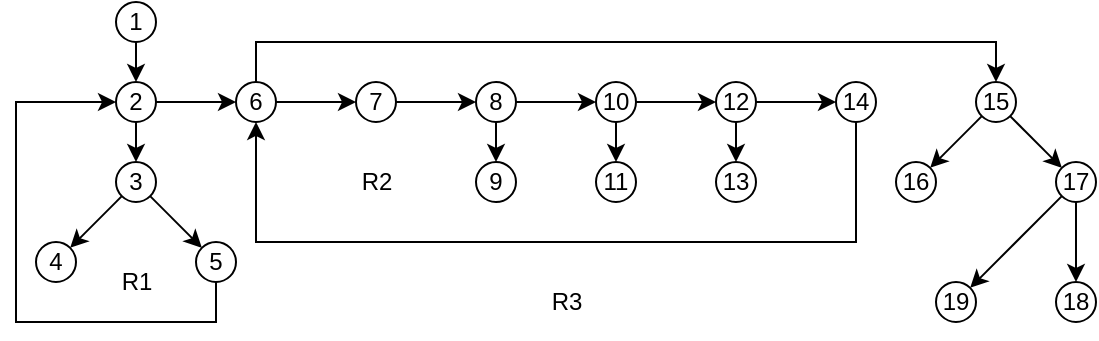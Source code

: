 <mxfile version="14.1.2" type="github" pages="2">
  <diagram id="KCM8j_hjSvXo8HkTO5tl" name="Page-1">
    <mxGraphModel dx="782" dy="437" grid="1" gridSize="10" guides="1" tooltips="1" connect="1" arrows="1" fold="1" page="1" pageScale="1" pageWidth="1169" pageHeight="1654" math="0" shadow="0">
      <root>
        <mxCell id="0" />
        <mxCell id="1" parent="0" />
        <mxCell id="zPySJcfvtIZflKWtnCa5-7" style="rounded=0;orthogonalLoop=1;jettySize=auto;html=1;exitX=0.5;exitY=1;exitDx=0;exitDy=0;entryX=0.5;entryY=0;entryDx=0;entryDy=0;" parent="1" source="zPySJcfvtIZflKWtnCa5-1" target="zPySJcfvtIZflKWtnCa5-2" edge="1">
          <mxGeometry relative="1" as="geometry" />
        </mxCell>
        <mxCell id="zPySJcfvtIZflKWtnCa5-1" value="1" style="ellipse;whiteSpace=wrap;html=1;aspect=fixed;" parent="1" vertex="1">
          <mxGeometry x="90" y="60" width="20" height="20" as="geometry" />
        </mxCell>
        <mxCell id="zPySJcfvtIZflKWtnCa5-8" style="rounded=0;orthogonalLoop=1;jettySize=auto;html=1;exitX=0.5;exitY=1;exitDx=0;exitDy=0;entryX=0.5;entryY=0;entryDx=0;entryDy=0;" parent="1" source="zPySJcfvtIZflKWtnCa5-2" target="zPySJcfvtIZflKWtnCa5-3" edge="1">
          <mxGeometry relative="1" as="geometry" />
        </mxCell>
        <mxCell id="zPySJcfvtIZflKWtnCa5-14" style="edgeStyle=none;rounded=0;orthogonalLoop=1;jettySize=auto;html=1;exitX=1;exitY=0.5;exitDx=0;exitDy=0;entryX=0;entryY=0.5;entryDx=0;entryDy=0;" parent="1" source="zPySJcfvtIZflKWtnCa5-2" target="zPySJcfvtIZflKWtnCa5-13" edge="1">
          <mxGeometry relative="1" as="geometry" />
        </mxCell>
        <mxCell id="zPySJcfvtIZflKWtnCa5-2" value="2" style="ellipse;whiteSpace=wrap;html=1;aspect=fixed;" parent="1" vertex="1">
          <mxGeometry x="90" y="100" width="20" height="20" as="geometry" />
        </mxCell>
        <mxCell id="zPySJcfvtIZflKWtnCa5-9" style="edgeStyle=none;rounded=0;orthogonalLoop=1;jettySize=auto;html=1;exitX=0;exitY=1;exitDx=0;exitDy=0;entryX=1;entryY=0;entryDx=0;entryDy=0;" parent="1" source="zPySJcfvtIZflKWtnCa5-3" target="zPySJcfvtIZflKWtnCa5-5" edge="1">
          <mxGeometry relative="1" as="geometry" />
        </mxCell>
        <mxCell id="zPySJcfvtIZflKWtnCa5-11" style="edgeStyle=none;rounded=0;orthogonalLoop=1;jettySize=auto;html=1;exitX=1;exitY=1;exitDx=0;exitDy=0;entryX=0;entryY=0;entryDx=0;entryDy=0;" parent="1" source="zPySJcfvtIZflKWtnCa5-3" target="zPySJcfvtIZflKWtnCa5-4" edge="1">
          <mxGeometry relative="1" as="geometry" />
        </mxCell>
        <mxCell id="zPySJcfvtIZflKWtnCa5-3" value="3" style="ellipse;whiteSpace=wrap;html=1;aspect=fixed;" parent="1" vertex="1">
          <mxGeometry x="90" y="140" width="20" height="20" as="geometry" />
        </mxCell>
        <mxCell id="zPySJcfvtIZflKWtnCa5-12" style="edgeStyle=none;rounded=0;orthogonalLoop=1;jettySize=auto;html=1;exitX=0.5;exitY=1;exitDx=0;exitDy=0;entryX=0;entryY=0.5;entryDx=0;entryDy=0;" parent="1" source="zPySJcfvtIZflKWtnCa5-4" target="zPySJcfvtIZflKWtnCa5-2" edge="1">
          <mxGeometry relative="1" as="geometry">
            <Array as="points">
              <mxPoint x="140" y="220" />
              <mxPoint x="40" y="220" />
              <mxPoint x="40" y="110" />
            </Array>
          </mxGeometry>
        </mxCell>
        <mxCell id="zPySJcfvtIZflKWtnCa5-4" value="5" style="ellipse;whiteSpace=wrap;html=1;aspect=fixed;" parent="1" vertex="1">
          <mxGeometry x="130" y="180" width="20" height="20" as="geometry" />
        </mxCell>
        <mxCell id="zPySJcfvtIZflKWtnCa5-5" value="4" style="ellipse;whiteSpace=wrap;html=1;aspect=fixed;" parent="1" vertex="1">
          <mxGeometry x="50" y="180" width="20" height="20" as="geometry" />
        </mxCell>
        <mxCell id="zPySJcfvtIZflKWtnCa5-16" style="edgeStyle=none;rounded=0;orthogonalLoop=1;jettySize=auto;html=1;exitX=1;exitY=0.5;exitDx=0;exitDy=0;entryX=0;entryY=0.5;entryDx=0;entryDy=0;" parent="1" source="zPySJcfvtIZflKWtnCa5-13" target="zPySJcfvtIZflKWtnCa5-15" edge="1">
          <mxGeometry relative="1" as="geometry" />
        </mxCell>
        <mxCell id="zPySJcfvtIZflKWtnCa5-41" style="edgeStyle=none;rounded=0;orthogonalLoop=1;jettySize=auto;html=1;exitX=0.5;exitY=0;exitDx=0;exitDy=0;entryX=0.5;entryY=0;entryDx=0;entryDy=0;" parent="1" source="zPySJcfvtIZflKWtnCa5-13" target="zPySJcfvtIZflKWtnCa5-34" edge="1">
          <mxGeometry relative="1" as="geometry">
            <Array as="points">
              <mxPoint x="160" y="80" />
              <mxPoint x="530" y="80" />
            </Array>
          </mxGeometry>
        </mxCell>
        <mxCell id="zPySJcfvtIZflKWtnCa5-13" value="6" style="ellipse;whiteSpace=wrap;html=1;aspect=fixed;" parent="1" vertex="1">
          <mxGeometry x="150" y="100" width="20" height="20" as="geometry" />
        </mxCell>
        <mxCell id="zPySJcfvtIZflKWtnCa5-26" style="edgeStyle=none;rounded=0;orthogonalLoop=1;jettySize=auto;html=1;exitX=1;exitY=0.5;exitDx=0;exitDy=0;entryX=0;entryY=0.5;entryDx=0;entryDy=0;" parent="1" source="zPySJcfvtIZflKWtnCa5-15" target="zPySJcfvtIZflKWtnCa5-17" edge="1">
          <mxGeometry relative="1" as="geometry" />
        </mxCell>
        <mxCell id="zPySJcfvtIZflKWtnCa5-15" value="7" style="ellipse;whiteSpace=wrap;html=1;aspect=fixed;" parent="1" vertex="1">
          <mxGeometry x="210" y="100" width="20" height="20" as="geometry" />
        </mxCell>
        <mxCell id="zPySJcfvtIZflKWtnCa5-27" style="edgeStyle=none;rounded=0;orthogonalLoop=1;jettySize=auto;html=1;exitX=1;exitY=0.5;exitDx=0;exitDy=0;entryX=0;entryY=0.5;entryDx=0;entryDy=0;" parent="1" source="zPySJcfvtIZflKWtnCa5-17" target="zPySJcfvtIZflKWtnCa5-20" edge="1">
          <mxGeometry relative="1" as="geometry" />
        </mxCell>
        <mxCell id="zPySJcfvtIZflKWtnCa5-30" style="edgeStyle=none;rounded=0;orthogonalLoop=1;jettySize=auto;html=1;exitX=0.5;exitY=1;exitDx=0;exitDy=0;entryX=0.5;entryY=0;entryDx=0;entryDy=0;" parent="1" source="zPySJcfvtIZflKWtnCa5-17" target="zPySJcfvtIZflKWtnCa5-19" edge="1">
          <mxGeometry relative="1" as="geometry" />
        </mxCell>
        <mxCell id="zPySJcfvtIZflKWtnCa5-17" value="8" style="ellipse;whiteSpace=wrap;html=1;aspect=fixed;" parent="1" vertex="1">
          <mxGeometry x="270" y="100" width="20" height="20" as="geometry" />
        </mxCell>
        <mxCell id="zPySJcfvtIZflKWtnCa5-19" value="9" style="ellipse;whiteSpace=wrap;html=1;aspect=fixed;" parent="1" vertex="1">
          <mxGeometry x="270" y="140" width="20" height="20" as="geometry" />
        </mxCell>
        <mxCell id="zPySJcfvtIZflKWtnCa5-28" style="edgeStyle=none;rounded=0;orthogonalLoop=1;jettySize=auto;html=1;exitX=1;exitY=0.5;exitDx=0;exitDy=0;entryX=0;entryY=0.5;entryDx=0;entryDy=0;" parent="1" source="zPySJcfvtIZflKWtnCa5-20" target="zPySJcfvtIZflKWtnCa5-21" edge="1">
          <mxGeometry relative="1" as="geometry" />
        </mxCell>
        <mxCell id="zPySJcfvtIZflKWtnCa5-31" style="edgeStyle=none;rounded=0;orthogonalLoop=1;jettySize=auto;html=1;exitX=0.5;exitY=1;exitDx=0;exitDy=0;entryX=0.5;entryY=0;entryDx=0;entryDy=0;" parent="1" source="zPySJcfvtIZflKWtnCa5-20" target="zPySJcfvtIZflKWtnCa5-23" edge="1">
          <mxGeometry relative="1" as="geometry" />
        </mxCell>
        <mxCell id="zPySJcfvtIZflKWtnCa5-20" value="10" style="ellipse;whiteSpace=wrap;html=1;aspect=fixed;" parent="1" vertex="1">
          <mxGeometry x="330" y="100" width="20" height="20" as="geometry" />
        </mxCell>
        <mxCell id="zPySJcfvtIZflKWtnCa5-29" style="edgeStyle=none;rounded=0;orthogonalLoop=1;jettySize=auto;html=1;exitX=1;exitY=0.5;exitDx=0;exitDy=0;entryX=0;entryY=0.5;entryDx=0;entryDy=0;" parent="1" source="zPySJcfvtIZflKWtnCa5-21" target="zPySJcfvtIZflKWtnCa5-22" edge="1">
          <mxGeometry relative="1" as="geometry" />
        </mxCell>
        <mxCell id="zPySJcfvtIZflKWtnCa5-32" style="edgeStyle=none;rounded=0;orthogonalLoop=1;jettySize=auto;html=1;exitX=0.5;exitY=1;exitDx=0;exitDy=0;entryX=0.5;entryY=0;entryDx=0;entryDy=0;" parent="1" source="zPySJcfvtIZflKWtnCa5-21" target="zPySJcfvtIZflKWtnCa5-24" edge="1">
          <mxGeometry relative="1" as="geometry" />
        </mxCell>
        <mxCell id="zPySJcfvtIZflKWtnCa5-21" value="12" style="ellipse;whiteSpace=wrap;html=1;aspect=fixed;" parent="1" vertex="1">
          <mxGeometry x="390" y="100" width="20" height="20" as="geometry" />
        </mxCell>
        <mxCell id="zPySJcfvtIZflKWtnCa5-33" style="edgeStyle=none;rounded=0;orthogonalLoop=1;jettySize=auto;html=1;exitX=0.5;exitY=1;exitDx=0;exitDy=0;entryX=0.5;entryY=1;entryDx=0;entryDy=0;" parent="1" source="zPySJcfvtIZflKWtnCa5-22" target="zPySJcfvtIZflKWtnCa5-13" edge="1">
          <mxGeometry relative="1" as="geometry">
            <Array as="points">
              <mxPoint x="460" y="180" />
              <mxPoint x="160" y="180" />
            </Array>
          </mxGeometry>
        </mxCell>
        <mxCell id="zPySJcfvtIZflKWtnCa5-22" value="14" style="ellipse;whiteSpace=wrap;html=1;aspect=fixed;" parent="1" vertex="1">
          <mxGeometry x="450" y="100" width="20" height="20" as="geometry" />
        </mxCell>
        <mxCell id="zPySJcfvtIZflKWtnCa5-23" value="11" style="ellipse;whiteSpace=wrap;html=1;aspect=fixed;" parent="1" vertex="1">
          <mxGeometry x="330" y="140" width="20" height="20" as="geometry" />
        </mxCell>
        <mxCell id="zPySJcfvtIZflKWtnCa5-24" value="13" style="ellipse;whiteSpace=wrap;html=1;aspect=fixed;" parent="1" vertex="1">
          <mxGeometry x="390" y="140" width="20" height="20" as="geometry" />
        </mxCell>
        <mxCell id="zPySJcfvtIZflKWtnCa5-43" style="edgeStyle=none;rounded=0;orthogonalLoop=1;jettySize=auto;html=1;exitX=0;exitY=1;exitDx=0;exitDy=0;entryX=1;entryY=0;entryDx=0;entryDy=0;" parent="1" source="zPySJcfvtIZflKWtnCa5-34" target="zPySJcfvtIZflKWtnCa5-36" edge="1">
          <mxGeometry relative="1" as="geometry" />
        </mxCell>
        <mxCell id="zPySJcfvtIZflKWtnCa5-44" style="edgeStyle=none;rounded=0;orthogonalLoop=1;jettySize=auto;html=1;exitX=1;exitY=1;exitDx=0;exitDy=0;entryX=0;entryY=0;entryDx=0;entryDy=0;" parent="1" source="zPySJcfvtIZflKWtnCa5-34" target="zPySJcfvtIZflKWtnCa5-37" edge="1">
          <mxGeometry relative="1" as="geometry" />
        </mxCell>
        <mxCell id="zPySJcfvtIZflKWtnCa5-34" value="15" style="ellipse;whiteSpace=wrap;html=1;aspect=fixed;" parent="1" vertex="1">
          <mxGeometry x="520" y="100" width="20" height="20" as="geometry" />
        </mxCell>
        <mxCell id="zPySJcfvtIZflKWtnCa5-36" value="16" style="ellipse;whiteSpace=wrap;html=1;aspect=fixed;" parent="1" vertex="1">
          <mxGeometry x="480" y="140" width="20" height="20" as="geometry" />
        </mxCell>
        <mxCell id="zPySJcfvtIZflKWtnCa5-45" style="edgeStyle=none;rounded=0;orthogonalLoop=1;jettySize=auto;html=1;exitX=0;exitY=1;exitDx=0;exitDy=0;entryX=1;entryY=0;entryDx=0;entryDy=0;" parent="1" source="zPySJcfvtIZflKWtnCa5-37" target="zPySJcfvtIZflKWtnCa5-39" edge="1">
          <mxGeometry relative="1" as="geometry" />
        </mxCell>
        <mxCell id="zPySJcfvtIZflKWtnCa5-46" style="edgeStyle=none;rounded=0;orthogonalLoop=1;jettySize=auto;html=1;exitX=0.5;exitY=1;exitDx=0;exitDy=0;entryX=0.5;entryY=0;entryDx=0;entryDy=0;" parent="1" source="zPySJcfvtIZflKWtnCa5-37" target="zPySJcfvtIZflKWtnCa5-38" edge="1">
          <mxGeometry relative="1" as="geometry" />
        </mxCell>
        <mxCell id="zPySJcfvtIZflKWtnCa5-37" value="17" style="ellipse;whiteSpace=wrap;html=1;aspect=fixed;" parent="1" vertex="1">
          <mxGeometry x="560" y="140" width="20" height="20" as="geometry" />
        </mxCell>
        <mxCell id="zPySJcfvtIZflKWtnCa5-38" value="18" style="ellipse;whiteSpace=wrap;html=1;aspect=fixed;" parent="1" vertex="1">
          <mxGeometry x="560" y="200" width="20" height="20" as="geometry" />
        </mxCell>
        <mxCell id="zPySJcfvtIZflKWtnCa5-39" value="19" style="ellipse;whiteSpace=wrap;html=1;aspect=fixed;" parent="1" vertex="1">
          <mxGeometry x="500" y="200" width="20" height="20" as="geometry" />
        </mxCell>
        <mxCell id="zPySJcfvtIZflKWtnCa5-47" value="R1" style="text;html=1;align=center;verticalAlign=middle;resizable=0;points=[];autosize=1;" parent="1" vertex="1">
          <mxGeometry x="85" y="190" width="30" height="20" as="geometry" />
        </mxCell>
        <mxCell id="zPySJcfvtIZflKWtnCa5-48" value="R2" style="text;html=1;align=center;verticalAlign=middle;resizable=0;points=[];autosize=1;" parent="1" vertex="1">
          <mxGeometry x="205" y="140" width="30" height="20" as="geometry" />
        </mxCell>
        <mxCell id="zPySJcfvtIZflKWtnCa5-49" value="R3" style="text;html=1;align=center;verticalAlign=middle;resizable=0;points=[];autosize=1;" parent="1" vertex="1">
          <mxGeometry x="300" y="200" width="30" height="20" as="geometry" />
        </mxCell>
      </root>
    </mxGraphModel>
  </diagram>
  <diagram id="3Ceg3dhoGEjQvuUW_aWH" name="Page-2">
    <mxGraphModel dx="782" dy="437" grid="1" gridSize="10" guides="1" tooltips="1" connect="1" arrows="1" fold="1" page="1" pageScale="1" pageWidth="1169" pageHeight="1654" math="0" shadow="0">
      <root>
        <mxCell id="vU-5YkyQIvTQu3jGODYs-0" />
        <mxCell id="vU-5YkyQIvTQu3jGODYs-1" parent="vU-5YkyQIvTQu3jGODYs-0" />
        <mxCell id="vU-5YkyQIvTQu3jGODYs-46" style="rounded=0;orthogonalLoop=1;jettySize=auto;html=1;exitX=0.5;exitY=0;exitDx=0;exitDy=0;entryX=0;entryY=1;entryDx=0;entryDy=0;dashed=1;" edge="1" parent="vU-5YkyQIvTQu3jGODYs-1" source="vU-5YkyQIvTQu3jGODYs-3" target="vU-5YkyQIvTQu3jGODYs-45">
          <mxGeometry relative="1" as="geometry" />
        </mxCell>
        <mxCell id="vU-5YkyQIvTQu3jGODYs-3" value="1" style="ellipse;whiteSpace=wrap;html=1;aspect=fixed;" vertex="1" parent="vU-5YkyQIvTQu3jGODYs-1">
          <mxGeometry x="210" y="160" width="20" height="20" as="geometry" />
        </mxCell>
        <mxCell id="vU-5YkyQIvTQu3jGODYs-55" style="edgeStyle=none;rounded=0;orthogonalLoop=1;jettySize=auto;html=1;exitX=0.5;exitY=1;exitDx=0;exitDy=0;entryX=0.75;entryY=0;entryDx=0;entryDy=0;dashed=1;" edge="1" parent="vU-5YkyQIvTQu3jGODYs-1" source="vU-5YkyQIvTQu3jGODYs-9" target="vU-5YkyQIvTQu3jGODYs-54">
          <mxGeometry relative="1" as="geometry" />
        </mxCell>
        <mxCell id="vU-5YkyQIvTQu3jGODYs-9" value="3" style="ellipse;whiteSpace=wrap;html=1;aspect=fixed;" vertex="1" parent="vU-5YkyQIvTQu3jGODYs-1">
          <mxGeometry x="220" y="240" width="20" height="20" as="geometry" />
        </mxCell>
        <mxCell id="vU-5YkyQIvTQu3jGODYs-48" style="edgeStyle=none;rounded=0;orthogonalLoop=1;jettySize=auto;html=1;exitX=1;exitY=0;exitDx=0;exitDy=0;entryX=0.25;entryY=1;entryDx=0;entryDy=0;dashed=1;" edge="1" parent="vU-5YkyQIvTQu3jGODYs-1" source="vU-5YkyQIvTQu3jGODYs-11" target="vU-5YkyQIvTQu3jGODYs-45">
          <mxGeometry relative="1" as="geometry">
            <Array as="points" />
          </mxGeometry>
        </mxCell>
        <mxCell id="vU-5YkyQIvTQu3jGODYs-11" value="5" style="ellipse;whiteSpace=wrap;html=1;aspect=fixed;" vertex="1" parent="vU-5YkyQIvTQu3jGODYs-1">
          <mxGeometry x="270" y="240" width="20" height="20" as="geometry" />
        </mxCell>
        <mxCell id="vU-5YkyQIvTQu3jGODYs-50" style="edgeStyle=none;rounded=0;orthogonalLoop=1;jettySize=auto;html=1;exitX=1;exitY=0;exitDx=0;exitDy=0;entryX=0.5;entryY=1;entryDx=0;entryDy=0;dashed=1;" edge="1" parent="vU-5YkyQIvTQu3jGODYs-1" source="vU-5YkyQIvTQu3jGODYs-17" target="vU-5YkyQIvTQu3jGODYs-45">
          <mxGeometry relative="1" as="geometry" />
        </mxCell>
        <mxCell id="vU-5YkyQIvTQu3jGODYs-63" style="edgeStyle=none;rounded=0;orthogonalLoop=1;jettySize=auto;html=1;exitX=0.5;exitY=1;exitDx=0;exitDy=0;entryX=0;entryY=0;entryDx=0;entryDy=0;dashed=1;" edge="1" parent="vU-5YkyQIvTQu3jGODYs-1" source="vU-5YkyQIvTQu3jGODYs-17" target="vU-5YkyQIvTQu3jGODYs-62">
          <mxGeometry relative="1" as="geometry" />
        </mxCell>
        <mxCell id="vU-5YkyQIvTQu3jGODYs-17" value="7" style="ellipse;whiteSpace=wrap;html=1;aspect=fixed;" vertex="1" parent="vU-5YkyQIvTQu3jGODYs-1">
          <mxGeometry x="350" y="160" width="20" height="20" as="geometry" />
        </mxCell>
        <mxCell id="vU-5YkyQIvTQu3jGODYs-20" value="8" style="ellipse;whiteSpace=wrap;html=1;aspect=fixed;" vertex="1" parent="vU-5YkyQIvTQu3jGODYs-1">
          <mxGeometry x="410" y="160" width="20" height="20" as="geometry" />
        </mxCell>
        <mxCell id="vU-5YkyQIvTQu3jGODYs-52" style="edgeStyle=none;rounded=0;orthogonalLoop=1;jettySize=auto;html=1;exitX=0.5;exitY=0;exitDx=0;exitDy=0;entryX=0.75;entryY=1;entryDx=0;entryDy=0;dashed=1;" edge="1" parent="vU-5YkyQIvTQu3jGODYs-1" source="vU-5YkyQIvTQu3jGODYs-29" target="vU-5YkyQIvTQu3jGODYs-45">
          <mxGeometry relative="1" as="geometry" />
        </mxCell>
        <mxCell id="vU-5YkyQIvTQu3jGODYs-29" value="14" style="ellipse;whiteSpace=wrap;html=1;aspect=fixed;" vertex="1" parent="vU-5YkyQIvTQu3jGODYs-1">
          <mxGeometry x="510" y="130" width="20" height="20" as="geometry" />
        </mxCell>
        <mxCell id="vU-5YkyQIvTQu3jGODYs-30" value="11" style="ellipse;whiteSpace=wrap;html=1;aspect=fixed;" vertex="1" parent="vU-5YkyQIvTQu3jGODYs-1">
          <mxGeometry x="470" y="200" width="20" height="20" as="geometry" />
        </mxCell>
        <mxCell id="vU-5YkyQIvTQu3jGODYs-31" value="13" style="ellipse;whiteSpace=wrap;html=1;aspect=fixed;" vertex="1" parent="vU-5YkyQIvTQu3jGODYs-1">
          <mxGeometry x="530" y="200" width="20" height="20" as="geometry" />
        </mxCell>
        <mxCell id="vU-5YkyQIvTQu3jGODYs-60" style="edgeStyle=none;rounded=0;orthogonalLoop=1;jettySize=auto;html=1;exitX=0.5;exitY=1;exitDx=0;exitDy=0;entryX=0.25;entryY=0;entryDx=0;entryDy=0;dashed=1;" edge="1" parent="vU-5YkyQIvTQu3jGODYs-1" source="vU-5YkyQIvTQu3jGODYs-34" target="vU-5YkyQIvTQu3jGODYs-59">
          <mxGeometry relative="1" as="geometry" />
        </mxCell>
        <mxCell id="vU-5YkyQIvTQu3jGODYs-34" value="15" style="ellipse;whiteSpace=wrap;html=1;aspect=fixed;" vertex="1" parent="vU-5YkyQIvTQu3jGODYs-1">
          <mxGeometry x="550" y="240" width="20" height="20" as="geometry" />
        </mxCell>
        <mxCell id="vU-5YkyQIvTQu3jGODYs-39" value="18" style="ellipse;whiteSpace=wrap;html=1;aspect=fixed;" vertex="1" parent="vU-5YkyQIvTQu3jGODYs-1">
          <mxGeometry x="620" y="240" width="20" height="20" as="geometry" />
        </mxCell>
        <mxCell id="vU-5YkyQIvTQu3jGODYs-47" style="edgeStyle=none;rounded=0;orthogonalLoop=1;jettySize=auto;html=1;exitX=0;exitY=1;exitDx=0;exitDy=0;entryX=0.5;entryY=0;entryDx=0;entryDy=0;dashed=1;" edge="1" parent="vU-5YkyQIvTQu3jGODYs-1" source="vU-5YkyQIvTQu3jGODYs-45" target="vU-5YkyQIvTQu3jGODYs-11">
          <mxGeometry relative="1" as="geometry">
            <Array as="points" />
          </mxGeometry>
        </mxCell>
        <mxCell id="vU-5YkyQIvTQu3jGODYs-49" style="edgeStyle=none;rounded=0;orthogonalLoop=1;jettySize=auto;html=1;exitX=0.25;exitY=1;exitDx=0;exitDy=0;entryX=0.5;entryY=0;entryDx=0;entryDy=0;dashed=1;" edge="1" parent="vU-5YkyQIvTQu3jGODYs-1" source="vU-5YkyQIvTQu3jGODYs-45" target="vU-5YkyQIvTQu3jGODYs-17">
          <mxGeometry relative="1" as="geometry" />
        </mxCell>
        <mxCell id="vU-5YkyQIvTQu3jGODYs-51" style="edgeStyle=none;rounded=0;orthogonalLoop=1;jettySize=auto;html=1;exitX=0.5;exitY=1;exitDx=0;exitDy=0;entryX=0;entryY=0;entryDx=0;entryDy=0;dashed=1;" edge="1" parent="vU-5YkyQIvTQu3jGODYs-1" source="vU-5YkyQIvTQu3jGODYs-45" target="vU-5YkyQIvTQu3jGODYs-29">
          <mxGeometry relative="1" as="geometry" />
        </mxCell>
        <mxCell id="vU-5YkyQIvTQu3jGODYs-53" style="edgeStyle=none;rounded=0;orthogonalLoop=1;jettySize=auto;html=1;exitX=0.75;exitY=1;exitDx=0;exitDy=0;entryX=0;entryY=0;entryDx=0;entryDy=0;dashed=1;" edge="1" parent="vU-5YkyQIvTQu3jGODYs-1" source="vU-5YkyQIvTQu3jGODYs-45" target="vU-5YkyQIvTQu3jGODYs-39">
          <mxGeometry relative="1" as="geometry" />
        </mxCell>
        <mxCell id="vU-5YkyQIvTQu3jGODYs-45" value="controller" style="rounded=1;whiteSpace=wrap;html=1;" vertex="1" parent="vU-5YkyQIvTQu3jGODYs-1">
          <mxGeometry x="200" y="70" width="440" height="30" as="geometry" />
        </mxCell>
        <mxCell id="vU-5YkyQIvTQu3jGODYs-56" style="edgeStyle=none;rounded=0;orthogonalLoop=1;jettySize=auto;html=1;exitX=0.75;exitY=0;exitDx=0;exitDy=0;entryX=0.5;entryY=1;entryDx=0;entryDy=0;dashed=1;" edge="1" parent="vU-5YkyQIvTQu3jGODYs-1" source="vU-5YkyQIvTQu3jGODYs-54" target="vU-5YkyQIvTQu3jGODYs-11">
          <mxGeometry relative="1" as="geometry" />
        </mxCell>
        <mxCell id="vU-5YkyQIvTQu3jGODYs-54" value="self.input_type" style="rounded=1;whiteSpace=wrap;html=1;" vertex="1" parent="vU-5YkyQIvTQu3jGODYs-1">
          <mxGeometry x="200" y="320" width="120" height="40" as="geometry" />
        </mxCell>
        <mxCell id="vU-5YkyQIvTQu3jGODYs-61" style="edgeStyle=none;rounded=0;orthogonalLoop=1;jettySize=auto;html=1;exitX=0.5;exitY=1;exitDx=0;exitDy=0;entryX=0;entryY=1;entryDx=0;entryDy=0;dashed=1;" edge="1" parent="vU-5YkyQIvTQu3jGODYs-1" source="vU-5YkyQIvTQu3jGODYs-59" target="vU-5YkyQIvTQu3jGODYs-39">
          <mxGeometry relative="1" as="geometry" />
        </mxCell>
        <mxCell id="vU-5YkyQIvTQu3jGODYs-59" value="an_command" style="rounded=1;whiteSpace=wrap;html=1;" vertex="1" parent="vU-5YkyQIvTQu3jGODYs-1">
          <mxGeometry x="560" y="340" width="80" height="20" as="geometry" />
        </mxCell>
        <mxCell id="vU-5YkyQIvTQu3jGODYs-64" style="edgeStyle=none;rounded=0;orthogonalLoop=1;jettySize=auto;html=1;exitX=0.25;exitY=0;exitDx=0;exitDy=0;entryX=0;entryY=1;entryDx=0;entryDy=0;dashed=1;" edge="1" parent="vU-5YkyQIvTQu3jGODYs-1" source="vU-5YkyQIvTQu3jGODYs-62" target="vU-5YkyQIvTQu3jGODYs-20">
          <mxGeometry relative="1" as="geometry" />
        </mxCell>
        <mxCell id="vU-5YkyQIvTQu3jGODYs-67" style="edgeStyle=none;rounded=0;orthogonalLoop=1;jettySize=auto;html=1;exitX=1;exitY=0.5;exitDx=0;exitDy=0;entryX=0;entryY=1;entryDx=0;entryDy=0;dashed=1;" edge="1" parent="vU-5YkyQIvTQu3jGODYs-1" source="vU-5YkyQIvTQu3jGODYs-62" target="vU-5YkyQIvTQu3jGODYs-31">
          <mxGeometry relative="1" as="geometry" />
        </mxCell>
        <mxCell id="vU-5YkyQIvTQu3jGODYs-68" style="edgeStyle=none;rounded=0;orthogonalLoop=1;jettySize=auto;html=1;exitX=0.75;exitY=0;exitDx=0;exitDy=0;entryX=0;entryY=1;entryDx=0;entryDy=0;dashed=1;" edge="1" parent="vU-5YkyQIvTQu3jGODYs-1" source="vU-5YkyQIvTQu3jGODYs-62" target="vU-5YkyQIvTQu3jGODYs-30">
          <mxGeometry relative="1" as="geometry" />
        </mxCell>
        <mxCell id="vU-5YkyQIvTQu3jGODYs-62" value="err" style="rounded=1;whiteSpace=wrap;html=1;" vertex="1" parent="vU-5YkyQIvTQu3jGODYs-1">
          <mxGeometry x="360" y="300" width="120" height="60" as="geometry" />
        </mxCell>
      </root>
    </mxGraphModel>
  </diagram>
</mxfile>
